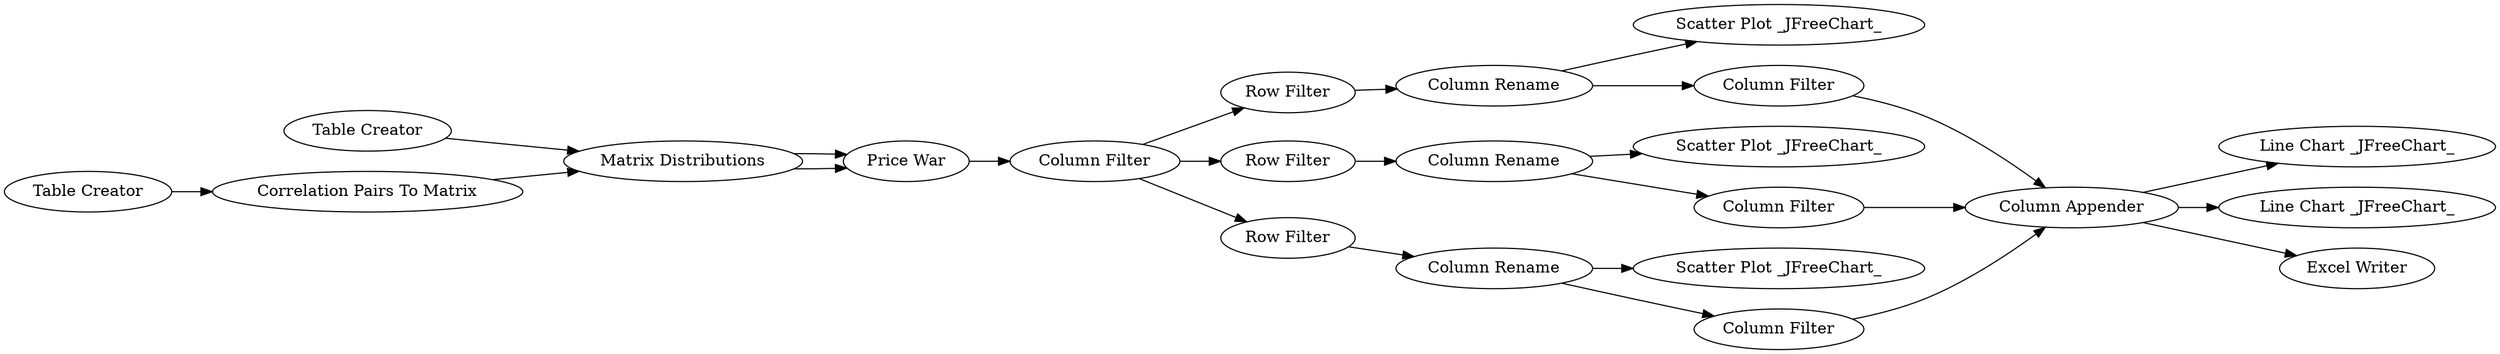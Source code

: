 digraph {
	2 [label="Table Creator"]
	4 [label="Matrix Distributions"]
	6 [label="Table Creator"]
	7 [label="Correlation Pairs To Matrix"]
	8 [label="Price War"]
	9 [label="Row Filter"]
	10 [label="Row Filter"]
	11 [label="Row Filter"]
	13 [label="Scatter Plot _JFreeChart_"]
	16 [label="Line Chart _JFreeChart_"]
	19 [label="Column Filter"]
	20 [label="Column Rename"]
	21 [label="Column Rename"]
	22 [label="Column Rename"]
	23 [label="Scatter Plot _JFreeChart_"]
	24 [label="Scatter Plot _JFreeChart_"]
	27 [label="Column Filter"]
	28 [label="Column Filter"]
	29 [label="Column Filter"]
	30 [label="Line Chart _JFreeChart_"]
	32 [label="Column Appender"]
	33 [label="Excel Writer"]
	2 -> 4
	4 -> 8
	4 -> 8
	6 -> 7
	7 -> 4
	8 -> 19
	9 -> 20
	10 -> 21
	11 -> 22
	19 -> 11
	19 -> 10
	19 -> 9
	20 -> 27
	20 -> 13
	21 -> 23
	21 -> 28
	22 -> 29
	22 -> 24
	27 -> 32
	28 -> 32
	29 -> 32
	32 -> 16
	32 -> 30
	32 -> 33
	rankdir=LR
}
